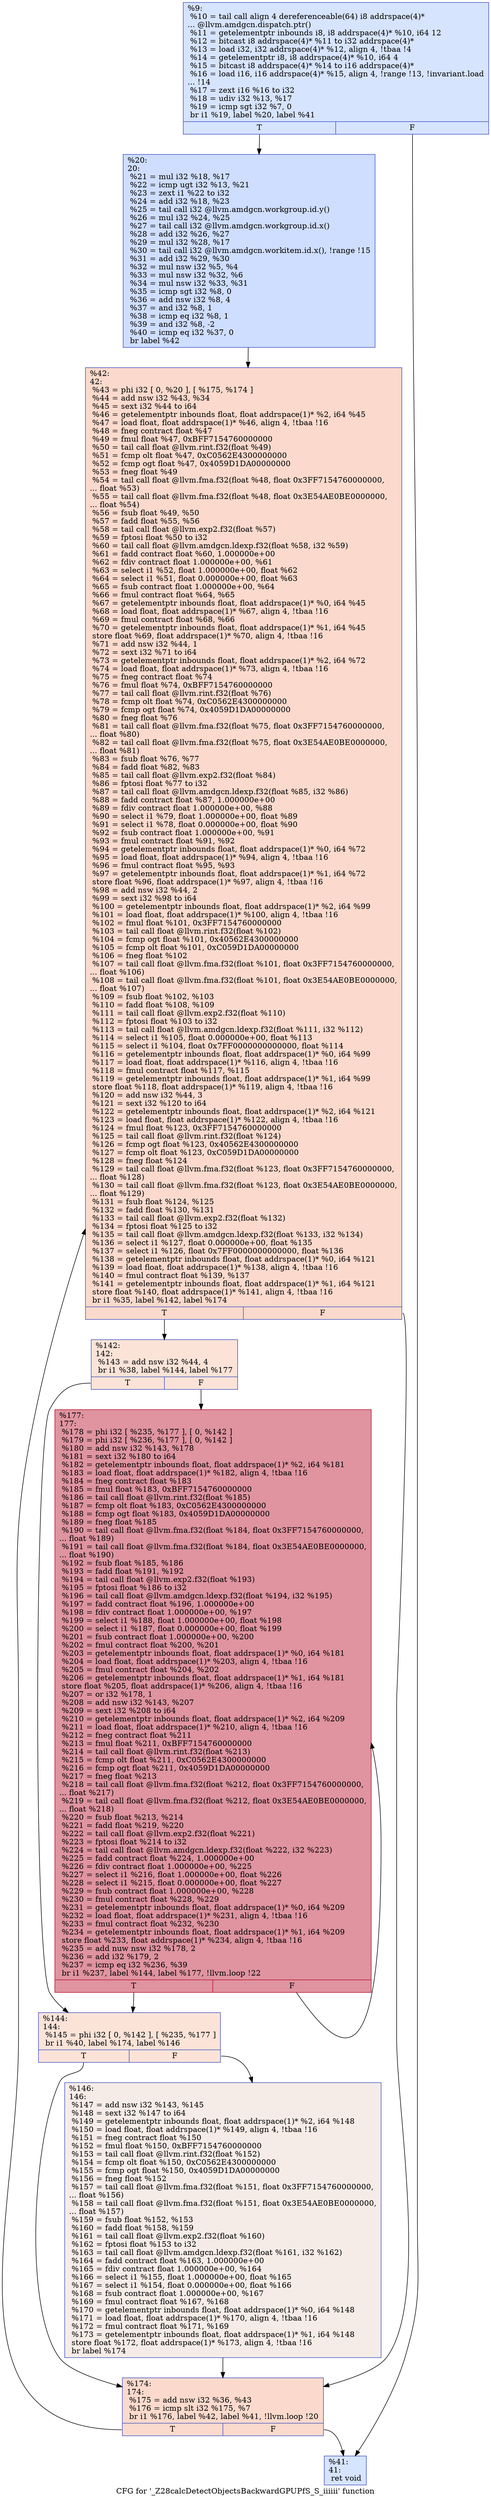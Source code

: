 digraph "CFG for '_Z28calcDetectObjectsBackwardGPUPfS_S_iiiiii' function" {
	label="CFG for '_Z28calcDetectObjectsBackwardGPUPfS_S_iiiiii' function";

	Node0x4e316d0 [shape=record,color="#3d50c3ff", style=filled, fillcolor="#a5c3fe70",label="{%9:\l  %10 = tail call align 4 dereferenceable(64) i8 addrspace(4)*\l... @llvm.amdgcn.dispatch.ptr()\l  %11 = getelementptr inbounds i8, i8 addrspace(4)* %10, i64 12\l  %12 = bitcast i8 addrspace(4)* %11 to i32 addrspace(4)*\l  %13 = load i32, i32 addrspace(4)* %12, align 4, !tbaa !4\l  %14 = getelementptr i8, i8 addrspace(4)* %10, i64 4\l  %15 = bitcast i8 addrspace(4)* %14 to i16 addrspace(4)*\l  %16 = load i16, i16 addrspace(4)* %15, align 4, !range !13, !invariant.load\l... !14\l  %17 = zext i16 %16 to i32\l  %18 = udiv i32 %13, %17\l  %19 = icmp sgt i32 %7, 0\l  br i1 %19, label %20, label %41\l|{<s0>T|<s1>F}}"];
	Node0x4e316d0:s0 -> Node0x4e33ec0;
	Node0x4e316d0:s1 -> Node0x4e33f50;
	Node0x4e33ec0 [shape=record,color="#3d50c3ff", style=filled, fillcolor="#93b5fe70",label="{%20:\l20:                                               \l  %21 = mul i32 %18, %17\l  %22 = icmp ugt i32 %13, %21\l  %23 = zext i1 %22 to i32\l  %24 = add i32 %18, %23\l  %25 = tail call i32 @llvm.amdgcn.workgroup.id.y()\l  %26 = mul i32 %24, %25\l  %27 = tail call i32 @llvm.amdgcn.workgroup.id.x()\l  %28 = add i32 %26, %27\l  %29 = mul i32 %28, %17\l  %30 = tail call i32 @llvm.amdgcn.workitem.id.x(), !range !15\l  %31 = add i32 %29, %30\l  %32 = mul nsw i32 %5, %4\l  %33 = mul nsw i32 %32, %6\l  %34 = mul nsw i32 %33, %31\l  %35 = icmp sgt i32 %8, 0\l  %36 = add nsw i32 %8, 4\l  %37 = and i32 %8, 1\l  %38 = icmp eq i32 %8, 1\l  %39 = and i32 %8, -2\l  %40 = icmp eq i32 %37, 0\l  br label %42\l}"];
	Node0x4e33ec0 -> Node0x4e352b0;
	Node0x4e33f50 [shape=record,color="#3d50c3ff", style=filled, fillcolor="#a5c3fe70",label="{%41:\l41:                                               \l  ret void\l}"];
	Node0x4e352b0 [shape=record,color="#3d50c3ff", style=filled, fillcolor="#f7ac8e70",label="{%42:\l42:                                               \l  %43 = phi i32 [ 0, %20 ], [ %175, %174 ]\l  %44 = add nsw i32 %43, %34\l  %45 = sext i32 %44 to i64\l  %46 = getelementptr inbounds float, float addrspace(1)* %2, i64 %45\l  %47 = load float, float addrspace(1)* %46, align 4, !tbaa !16\l  %48 = fneg contract float %47\l  %49 = fmul float %47, 0xBFF7154760000000\l  %50 = tail call float @llvm.rint.f32(float %49)\l  %51 = fcmp olt float %47, 0xC0562E4300000000\l  %52 = fcmp ogt float %47, 0x4059D1DA00000000\l  %53 = fneg float %49\l  %54 = tail call float @llvm.fma.f32(float %48, float 0x3FF7154760000000,\l... float %53)\l  %55 = tail call float @llvm.fma.f32(float %48, float 0x3E54AE0BE0000000,\l... float %54)\l  %56 = fsub float %49, %50\l  %57 = fadd float %55, %56\l  %58 = tail call float @llvm.exp2.f32(float %57)\l  %59 = fptosi float %50 to i32\l  %60 = tail call float @llvm.amdgcn.ldexp.f32(float %58, i32 %59)\l  %61 = fadd contract float %60, 1.000000e+00\l  %62 = fdiv contract float 1.000000e+00, %61\l  %63 = select i1 %52, float 1.000000e+00, float %62\l  %64 = select i1 %51, float 0.000000e+00, float %63\l  %65 = fsub contract float 1.000000e+00, %64\l  %66 = fmul contract float %64, %65\l  %67 = getelementptr inbounds float, float addrspace(1)* %0, i64 %45\l  %68 = load float, float addrspace(1)* %67, align 4, !tbaa !16\l  %69 = fmul contract float %68, %66\l  %70 = getelementptr inbounds float, float addrspace(1)* %1, i64 %45\l  store float %69, float addrspace(1)* %70, align 4, !tbaa !16\l  %71 = add nsw i32 %44, 1\l  %72 = sext i32 %71 to i64\l  %73 = getelementptr inbounds float, float addrspace(1)* %2, i64 %72\l  %74 = load float, float addrspace(1)* %73, align 4, !tbaa !16\l  %75 = fneg contract float %74\l  %76 = fmul float %74, 0xBFF7154760000000\l  %77 = tail call float @llvm.rint.f32(float %76)\l  %78 = fcmp olt float %74, 0xC0562E4300000000\l  %79 = fcmp ogt float %74, 0x4059D1DA00000000\l  %80 = fneg float %76\l  %81 = tail call float @llvm.fma.f32(float %75, float 0x3FF7154760000000,\l... float %80)\l  %82 = tail call float @llvm.fma.f32(float %75, float 0x3E54AE0BE0000000,\l... float %81)\l  %83 = fsub float %76, %77\l  %84 = fadd float %82, %83\l  %85 = tail call float @llvm.exp2.f32(float %84)\l  %86 = fptosi float %77 to i32\l  %87 = tail call float @llvm.amdgcn.ldexp.f32(float %85, i32 %86)\l  %88 = fadd contract float %87, 1.000000e+00\l  %89 = fdiv contract float 1.000000e+00, %88\l  %90 = select i1 %79, float 1.000000e+00, float %89\l  %91 = select i1 %78, float 0.000000e+00, float %90\l  %92 = fsub contract float 1.000000e+00, %91\l  %93 = fmul contract float %91, %92\l  %94 = getelementptr inbounds float, float addrspace(1)* %0, i64 %72\l  %95 = load float, float addrspace(1)* %94, align 4, !tbaa !16\l  %96 = fmul contract float %95, %93\l  %97 = getelementptr inbounds float, float addrspace(1)* %1, i64 %72\l  store float %96, float addrspace(1)* %97, align 4, !tbaa !16\l  %98 = add nsw i32 %44, 2\l  %99 = sext i32 %98 to i64\l  %100 = getelementptr inbounds float, float addrspace(1)* %2, i64 %99\l  %101 = load float, float addrspace(1)* %100, align 4, !tbaa !16\l  %102 = fmul float %101, 0x3FF7154760000000\l  %103 = tail call float @llvm.rint.f32(float %102)\l  %104 = fcmp ogt float %101, 0x40562E4300000000\l  %105 = fcmp olt float %101, 0xC059D1DA00000000\l  %106 = fneg float %102\l  %107 = tail call float @llvm.fma.f32(float %101, float 0x3FF7154760000000,\l... float %106)\l  %108 = tail call float @llvm.fma.f32(float %101, float 0x3E54AE0BE0000000,\l... float %107)\l  %109 = fsub float %102, %103\l  %110 = fadd float %108, %109\l  %111 = tail call float @llvm.exp2.f32(float %110)\l  %112 = fptosi float %103 to i32\l  %113 = tail call float @llvm.amdgcn.ldexp.f32(float %111, i32 %112)\l  %114 = select i1 %105, float 0.000000e+00, float %113\l  %115 = select i1 %104, float 0x7FF0000000000000, float %114\l  %116 = getelementptr inbounds float, float addrspace(1)* %0, i64 %99\l  %117 = load float, float addrspace(1)* %116, align 4, !tbaa !16\l  %118 = fmul contract float %117, %115\l  %119 = getelementptr inbounds float, float addrspace(1)* %1, i64 %99\l  store float %118, float addrspace(1)* %119, align 4, !tbaa !16\l  %120 = add nsw i32 %44, 3\l  %121 = sext i32 %120 to i64\l  %122 = getelementptr inbounds float, float addrspace(1)* %2, i64 %121\l  %123 = load float, float addrspace(1)* %122, align 4, !tbaa !16\l  %124 = fmul float %123, 0x3FF7154760000000\l  %125 = tail call float @llvm.rint.f32(float %124)\l  %126 = fcmp ogt float %123, 0x40562E4300000000\l  %127 = fcmp olt float %123, 0xC059D1DA00000000\l  %128 = fneg float %124\l  %129 = tail call float @llvm.fma.f32(float %123, float 0x3FF7154760000000,\l... float %128)\l  %130 = tail call float @llvm.fma.f32(float %123, float 0x3E54AE0BE0000000,\l... float %129)\l  %131 = fsub float %124, %125\l  %132 = fadd float %130, %131\l  %133 = tail call float @llvm.exp2.f32(float %132)\l  %134 = fptosi float %125 to i32\l  %135 = tail call float @llvm.amdgcn.ldexp.f32(float %133, i32 %134)\l  %136 = select i1 %127, float 0.000000e+00, float %135\l  %137 = select i1 %126, float 0x7FF0000000000000, float %136\l  %138 = getelementptr inbounds float, float addrspace(1)* %0, i64 %121\l  %139 = load float, float addrspace(1)* %138, align 4, !tbaa !16\l  %140 = fmul contract float %139, %137\l  %141 = getelementptr inbounds float, float addrspace(1)* %1, i64 %121\l  store float %140, float addrspace(1)* %141, align 4, !tbaa !16\l  br i1 %35, label %142, label %174\l|{<s0>T|<s1>F}}"];
	Node0x4e352b0:s0 -> Node0x4e3b750;
	Node0x4e352b0:s1 -> Node0x4e35430;
	Node0x4e3b750 [shape=record,color="#3d50c3ff", style=filled, fillcolor="#f6bfa670",label="{%142:\l142:                                              \l  %143 = add nsw i32 %44, 4\l  br i1 %38, label %144, label %177\l|{<s0>T|<s1>F}}"];
	Node0x4e3b750:s0 -> Node0x4e3b8e0;
	Node0x4e3b750:s1 -> Node0x4e3b930;
	Node0x4e3b8e0 [shape=record,color="#3d50c3ff", style=filled, fillcolor="#f6bfa670",label="{%144:\l144:                                              \l  %145 = phi i32 [ 0, %142 ], [ %235, %177 ]\l  br i1 %40, label %174, label %146\l|{<s0>T|<s1>F}}"];
	Node0x4e3b8e0:s0 -> Node0x4e35430;
	Node0x4e3b8e0:s1 -> Node0x4e3bb20;
	Node0x4e3bb20 [shape=record,color="#3d50c3ff", style=filled, fillcolor="#ead5c970",label="{%146:\l146:                                              \l  %147 = add nsw i32 %143, %145\l  %148 = sext i32 %147 to i64\l  %149 = getelementptr inbounds float, float addrspace(1)* %2, i64 %148\l  %150 = load float, float addrspace(1)* %149, align 4, !tbaa !16\l  %151 = fneg contract float %150\l  %152 = fmul float %150, 0xBFF7154760000000\l  %153 = tail call float @llvm.rint.f32(float %152)\l  %154 = fcmp olt float %150, 0xC0562E4300000000\l  %155 = fcmp ogt float %150, 0x4059D1DA00000000\l  %156 = fneg float %152\l  %157 = tail call float @llvm.fma.f32(float %151, float 0x3FF7154760000000,\l... float %156)\l  %158 = tail call float @llvm.fma.f32(float %151, float 0x3E54AE0BE0000000,\l... float %157)\l  %159 = fsub float %152, %153\l  %160 = fadd float %158, %159\l  %161 = tail call float @llvm.exp2.f32(float %160)\l  %162 = fptosi float %153 to i32\l  %163 = tail call float @llvm.amdgcn.ldexp.f32(float %161, i32 %162)\l  %164 = fadd contract float %163, 1.000000e+00\l  %165 = fdiv contract float 1.000000e+00, %164\l  %166 = select i1 %155, float 1.000000e+00, float %165\l  %167 = select i1 %154, float 0.000000e+00, float %166\l  %168 = fsub contract float 1.000000e+00, %167\l  %169 = fmul contract float %167, %168\l  %170 = getelementptr inbounds float, float addrspace(1)* %0, i64 %148\l  %171 = load float, float addrspace(1)* %170, align 4, !tbaa !16\l  %172 = fmul contract float %171, %169\l  %173 = getelementptr inbounds float, float addrspace(1)* %1, i64 %148\l  store float %172, float addrspace(1)* %173, align 4, !tbaa !16\l  br label %174\l}"];
	Node0x4e3bb20 -> Node0x4e35430;
	Node0x4e35430 [shape=record,color="#3d50c3ff", style=filled, fillcolor="#f7ac8e70",label="{%174:\l174:                                              \l  %175 = add nsw i32 %36, %43\l  %176 = icmp slt i32 %175, %7\l  br i1 %176, label %42, label %41, !llvm.loop !20\l|{<s0>T|<s1>F}}"];
	Node0x4e35430:s0 -> Node0x4e352b0;
	Node0x4e35430:s1 -> Node0x4e33f50;
	Node0x4e3b930 [shape=record,color="#b70d28ff", style=filled, fillcolor="#b70d2870",label="{%177:\l177:                                              \l  %178 = phi i32 [ %235, %177 ], [ 0, %142 ]\l  %179 = phi i32 [ %236, %177 ], [ 0, %142 ]\l  %180 = add nsw i32 %143, %178\l  %181 = sext i32 %180 to i64\l  %182 = getelementptr inbounds float, float addrspace(1)* %2, i64 %181\l  %183 = load float, float addrspace(1)* %182, align 4, !tbaa !16\l  %184 = fneg contract float %183\l  %185 = fmul float %183, 0xBFF7154760000000\l  %186 = tail call float @llvm.rint.f32(float %185)\l  %187 = fcmp olt float %183, 0xC0562E4300000000\l  %188 = fcmp ogt float %183, 0x4059D1DA00000000\l  %189 = fneg float %185\l  %190 = tail call float @llvm.fma.f32(float %184, float 0x3FF7154760000000,\l... float %189)\l  %191 = tail call float @llvm.fma.f32(float %184, float 0x3E54AE0BE0000000,\l... float %190)\l  %192 = fsub float %185, %186\l  %193 = fadd float %191, %192\l  %194 = tail call float @llvm.exp2.f32(float %193)\l  %195 = fptosi float %186 to i32\l  %196 = tail call float @llvm.amdgcn.ldexp.f32(float %194, i32 %195)\l  %197 = fadd contract float %196, 1.000000e+00\l  %198 = fdiv contract float 1.000000e+00, %197\l  %199 = select i1 %188, float 1.000000e+00, float %198\l  %200 = select i1 %187, float 0.000000e+00, float %199\l  %201 = fsub contract float 1.000000e+00, %200\l  %202 = fmul contract float %200, %201\l  %203 = getelementptr inbounds float, float addrspace(1)* %0, i64 %181\l  %204 = load float, float addrspace(1)* %203, align 4, !tbaa !16\l  %205 = fmul contract float %204, %202\l  %206 = getelementptr inbounds float, float addrspace(1)* %1, i64 %181\l  store float %205, float addrspace(1)* %206, align 4, !tbaa !16\l  %207 = or i32 %178, 1\l  %208 = add nsw i32 %143, %207\l  %209 = sext i32 %208 to i64\l  %210 = getelementptr inbounds float, float addrspace(1)* %2, i64 %209\l  %211 = load float, float addrspace(1)* %210, align 4, !tbaa !16\l  %212 = fneg contract float %211\l  %213 = fmul float %211, 0xBFF7154760000000\l  %214 = tail call float @llvm.rint.f32(float %213)\l  %215 = fcmp olt float %211, 0xC0562E4300000000\l  %216 = fcmp ogt float %211, 0x4059D1DA00000000\l  %217 = fneg float %213\l  %218 = tail call float @llvm.fma.f32(float %212, float 0x3FF7154760000000,\l... float %217)\l  %219 = tail call float @llvm.fma.f32(float %212, float 0x3E54AE0BE0000000,\l... float %218)\l  %220 = fsub float %213, %214\l  %221 = fadd float %219, %220\l  %222 = tail call float @llvm.exp2.f32(float %221)\l  %223 = fptosi float %214 to i32\l  %224 = tail call float @llvm.amdgcn.ldexp.f32(float %222, i32 %223)\l  %225 = fadd contract float %224, 1.000000e+00\l  %226 = fdiv contract float 1.000000e+00, %225\l  %227 = select i1 %216, float 1.000000e+00, float %226\l  %228 = select i1 %215, float 0.000000e+00, float %227\l  %229 = fsub contract float 1.000000e+00, %228\l  %230 = fmul contract float %228, %229\l  %231 = getelementptr inbounds float, float addrspace(1)* %0, i64 %209\l  %232 = load float, float addrspace(1)* %231, align 4, !tbaa !16\l  %233 = fmul contract float %232, %230\l  %234 = getelementptr inbounds float, float addrspace(1)* %1, i64 %209\l  store float %233, float addrspace(1)* %234, align 4, !tbaa !16\l  %235 = add nuw nsw i32 %178, 2\l  %236 = add i32 %179, 2\l  %237 = icmp eq i32 %236, %39\l  br i1 %237, label %144, label %177, !llvm.loop !22\l|{<s0>T|<s1>F}}"];
	Node0x4e3b930:s0 -> Node0x4e3b8e0;
	Node0x4e3b930:s1 -> Node0x4e3b930;
}
